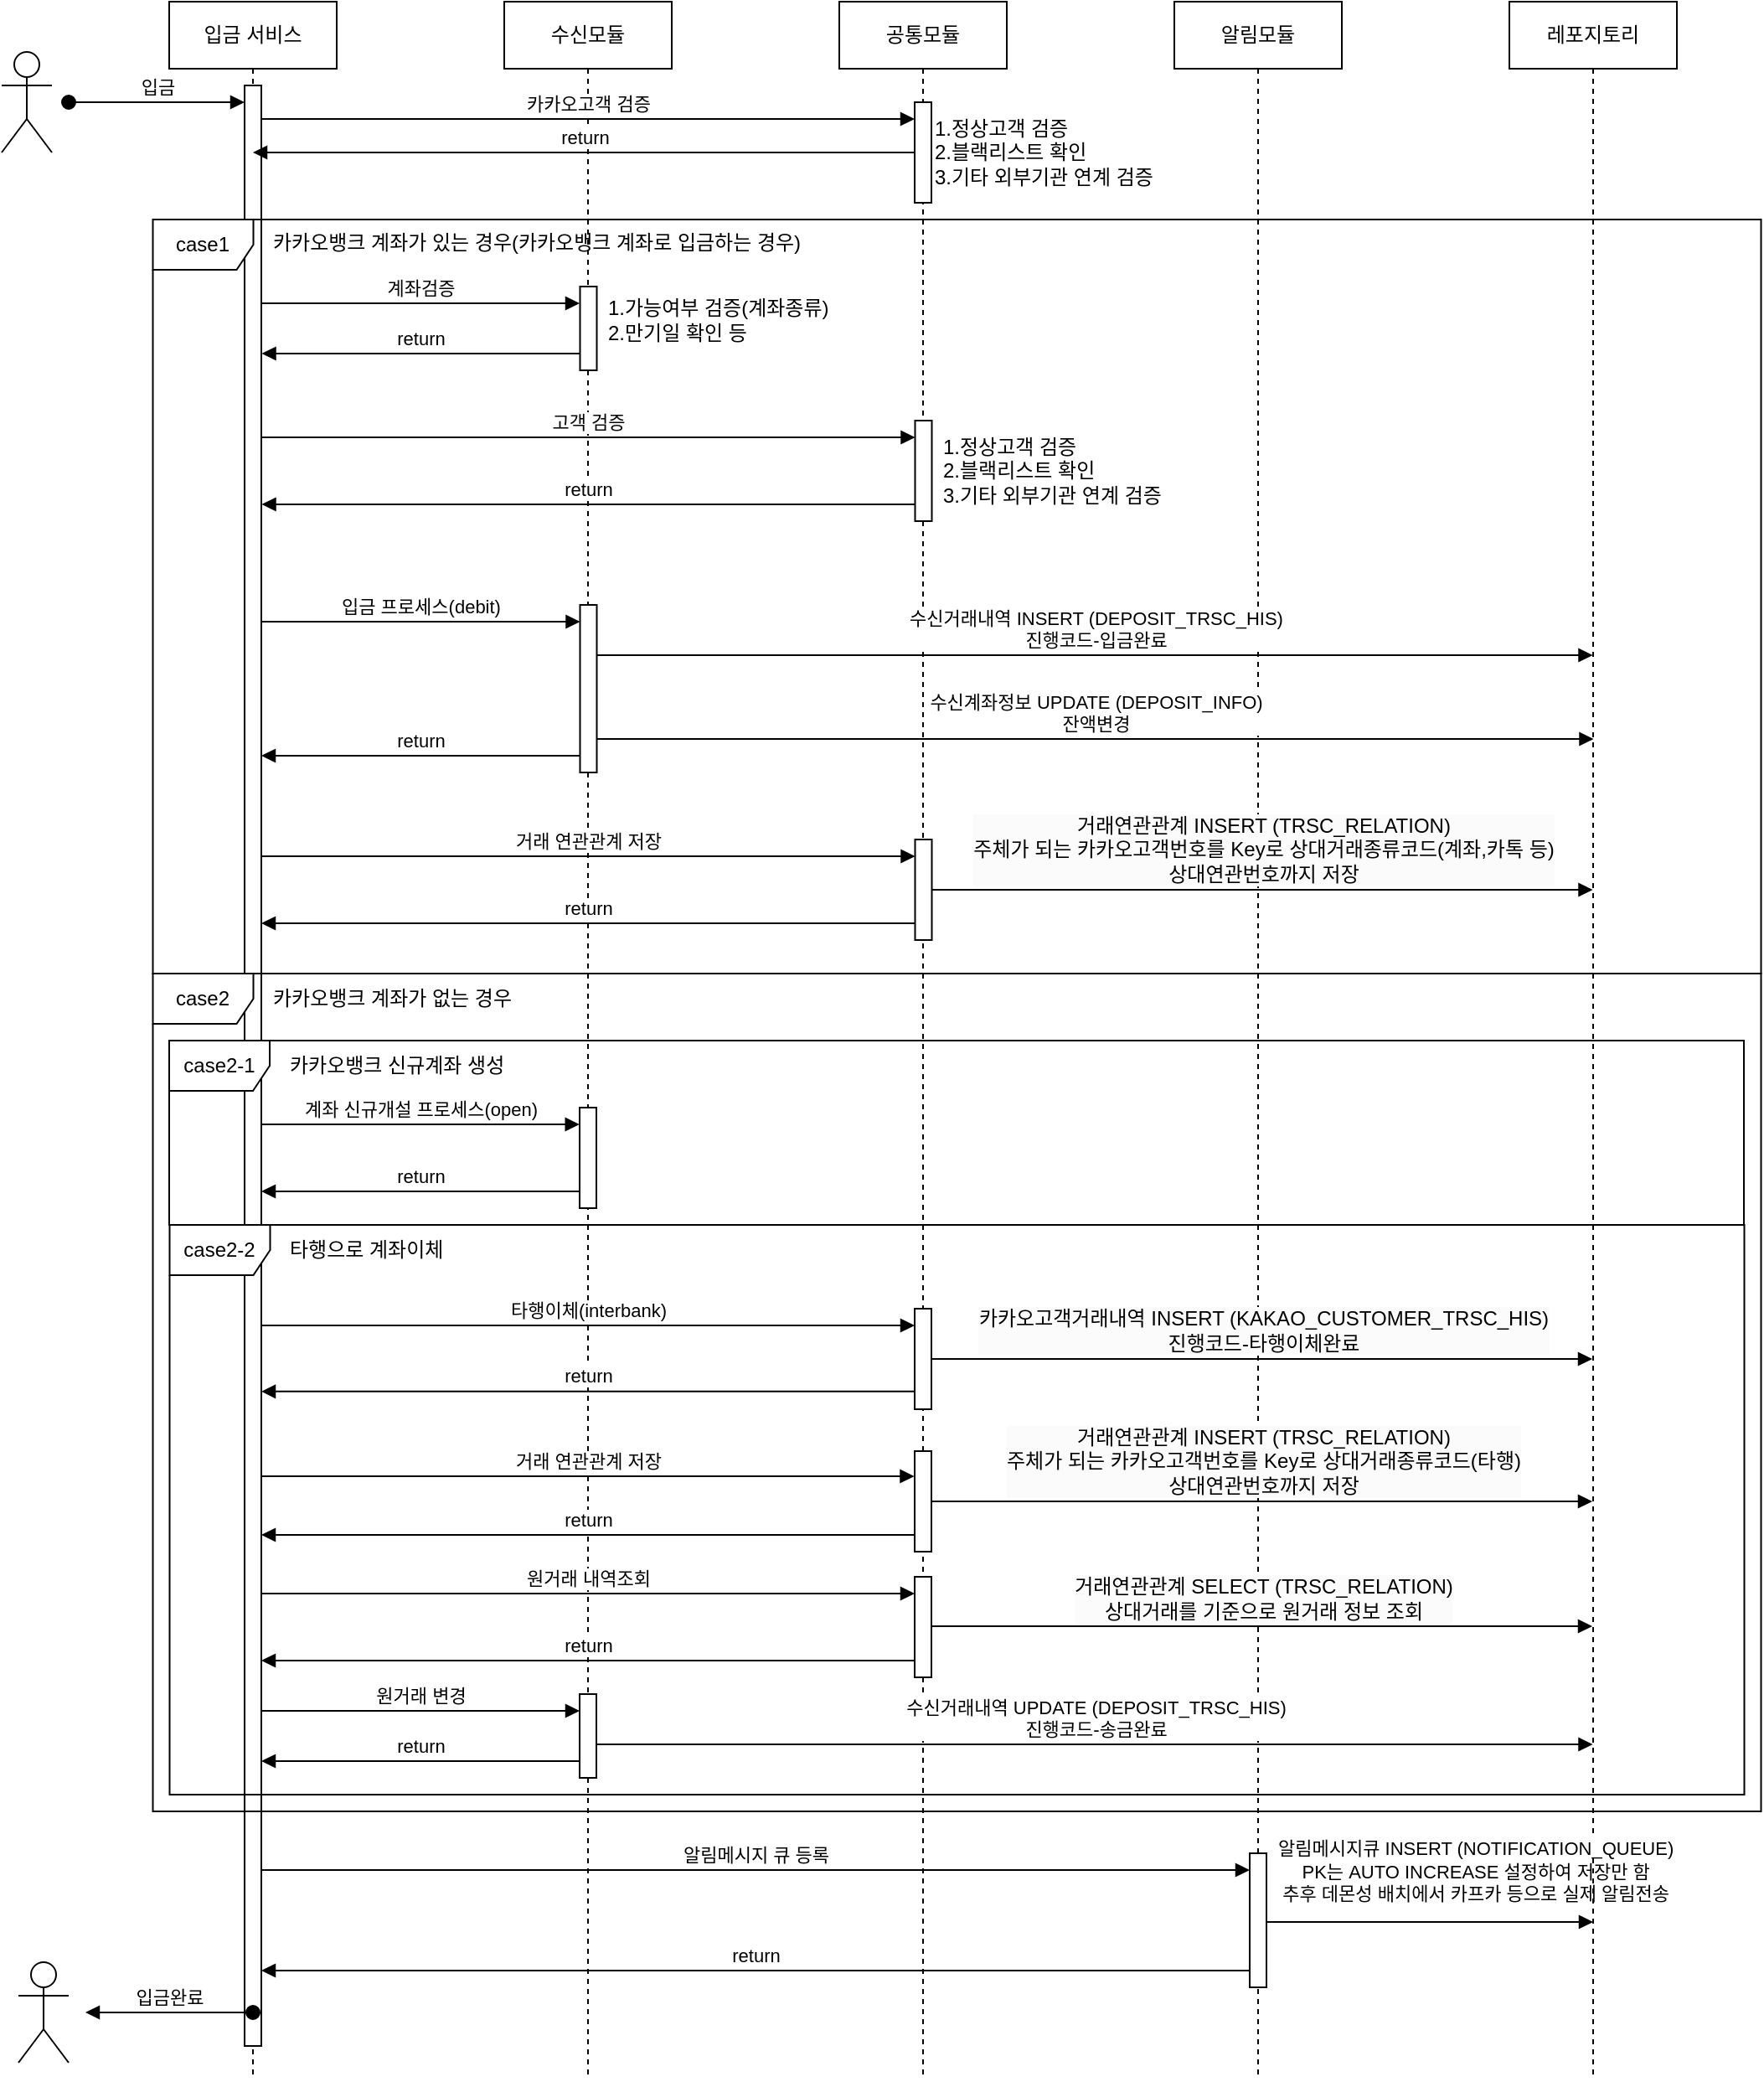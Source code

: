 <mxfile version="24.8.6">
  <diagram name="Page-1" id="2YBvvXClWsGukQMizWep">
    <mxGraphModel dx="1674" dy="746" grid="1" gridSize="10" guides="1" tooltips="1" connect="1" arrows="1" fold="1" page="1" pageScale="1" pageWidth="850" pageHeight="1100" background="#ffffff" math="0" shadow="0">
      <root>
        <mxCell id="0" />
        <mxCell id="1" parent="0" />
        <mxCell id="aM9ryv3xv72pqoxQDRHE-1" value="입금 서비스" style="shape=umlLifeline;perimeter=lifelinePerimeter;whiteSpace=wrap;html=1;container=0;dropTarget=0;collapsible=0;recursiveResize=0;outlineConnect=0;portConstraint=eastwest;newEdgeStyle={&quot;edgeStyle&quot;:&quot;elbowEdgeStyle&quot;,&quot;elbow&quot;:&quot;vertical&quot;,&quot;curved&quot;:0,&quot;rounded&quot;:0};" parent="1" vertex="1">
          <mxGeometry x="200" y="40" width="100" height="1240" as="geometry" />
        </mxCell>
        <mxCell id="aM9ryv3xv72pqoxQDRHE-2" value="" style="html=1;points=[];perimeter=orthogonalPerimeter;outlineConnect=0;targetShapes=umlLifeline;portConstraint=eastwest;newEdgeStyle={&quot;edgeStyle&quot;:&quot;elbowEdgeStyle&quot;,&quot;elbow&quot;:&quot;vertical&quot;,&quot;curved&quot;:0,&quot;rounded&quot;:0};" parent="aM9ryv3xv72pqoxQDRHE-1" vertex="1">
          <mxGeometry x="45" y="50" width="10" height="1170" as="geometry" />
        </mxCell>
        <mxCell id="aM9ryv3xv72pqoxQDRHE-5" value="수신모듈" style="shape=umlLifeline;perimeter=lifelinePerimeter;whiteSpace=wrap;html=1;container=0;dropTarget=0;collapsible=0;recursiveResize=0;outlineConnect=0;portConstraint=eastwest;newEdgeStyle={&quot;edgeStyle&quot;:&quot;elbowEdgeStyle&quot;,&quot;elbow&quot;:&quot;vertical&quot;,&quot;curved&quot;:0,&quot;rounded&quot;:0};" parent="1" vertex="1">
          <mxGeometry x="400" y="40" width="100" height="1240" as="geometry" />
        </mxCell>
        <mxCell id="aM9ryv3xv72pqoxQDRHE-6" value="" style="html=1;points=[];perimeter=orthogonalPerimeter;outlineConnect=0;targetShapes=umlLifeline;portConstraint=eastwest;newEdgeStyle={&quot;edgeStyle&quot;:&quot;elbowEdgeStyle&quot;,&quot;elbow&quot;:&quot;vertical&quot;,&quot;curved&quot;:0,&quot;rounded&quot;:0};" parent="aM9ryv3xv72pqoxQDRHE-5" vertex="1">
          <mxGeometry x="45.25" y="170" width="10" height="50" as="geometry" />
        </mxCell>
        <mxCell id="wWB3ccr9Y3mbF4L6saMw-12" value="" style="html=1;points=[];perimeter=orthogonalPerimeter;outlineConnect=0;targetShapes=umlLifeline;portConstraint=eastwest;newEdgeStyle={&quot;edgeStyle&quot;:&quot;elbowEdgeStyle&quot;,&quot;elbow&quot;:&quot;vertical&quot;,&quot;curved&quot;:0,&quot;rounded&quot;:0};" parent="aM9ryv3xv72pqoxQDRHE-5" vertex="1">
          <mxGeometry x="45.25" y="360" width="10" height="100" as="geometry" />
        </mxCell>
        <mxCell id="kIjc9tb8nOZSVFgZSKF5-17" value="" style="html=1;points=[];perimeter=orthogonalPerimeter;outlineConnect=0;targetShapes=umlLifeline;portConstraint=eastwest;newEdgeStyle={&quot;edgeStyle&quot;:&quot;elbowEdgeStyle&quot;,&quot;elbow&quot;:&quot;vertical&quot;,&quot;curved&quot;:0,&quot;rounded&quot;:0};" parent="aM9ryv3xv72pqoxQDRHE-5" vertex="1">
          <mxGeometry x="45" y="660" width="10" height="60" as="geometry" />
        </mxCell>
        <mxCell id="aM9ryv3xv72pqoxQDRHE-7" value="계좌검증" style="html=1;verticalAlign=bottom;endArrow=block;edgeStyle=elbowEdgeStyle;elbow=vertical;curved=0;rounded=0;" parent="1" edge="1">
          <mxGeometry relative="1" as="geometry">
            <mxPoint x="255" y="220" as="sourcePoint" />
            <Array as="points">
              <mxPoint x="380" y="220" />
            </Array>
            <mxPoint as="offset" />
            <mxPoint x="445" y="220" as="targetPoint" />
          </mxGeometry>
        </mxCell>
        <mxCell id="aM9ryv3xv72pqoxQDRHE-9" value="return" style="html=1;verticalAlign=bottom;endArrow=block;edgeStyle=elbowEdgeStyle;elbow=vertical;curved=0;rounded=0;" parent="1" source="aM9ryv3xv72pqoxQDRHE-6" edge="1">
          <mxGeometry relative="1" as="geometry">
            <mxPoint x="375.25" y="250" as="sourcePoint" />
            <Array as="points">
              <mxPoint x="390.25" y="250" />
            </Array>
            <mxPoint x="255.25" y="250" as="targetPoint" />
          </mxGeometry>
        </mxCell>
        <mxCell id="7ABqUD8M8o28JcpTFlhN-1" value="공통모듈" style="shape=umlLifeline;perimeter=lifelinePerimeter;whiteSpace=wrap;html=1;container=0;dropTarget=0;collapsible=0;recursiveResize=0;outlineConnect=0;portConstraint=eastwest;newEdgeStyle={&quot;edgeStyle&quot;:&quot;elbowEdgeStyle&quot;,&quot;elbow&quot;:&quot;vertical&quot;,&quot;curved&quot;:0,&quot;rounded&quot;:0};" parent="1" vertex="1">
          <mxGeometry x="600" y="40" width="100" height="1240" as="geometry" />
        </mxCell>
        <mxCell id="7ABqUD8M8o28JcpTFlhN-2" value="" style="html=1;points=[];perimeter=orthogonalPerimeter;outlineConnect=0;targetShapes=umlLifeline;portConstraint=eastwest;newEdgeStyle={&quot;edgeStyle&quot;:&quot;elbowEdgeStyle&quot;,&quot;elbow&quot;:&quot;vertical&quot;,&quot;curved&quot;:0,&quot;rounded&quot;:0};" parent="7ABqUD8M8o28JcpTFlhN-1" vertex="1">
          <mxGeometry x="45.25" y="250" width="10" height="60" as="geometry" />
        </mxCell>
        <mxCell id="wWB3ccr9Y3mbF4L6saMw-28" value="" style="html=1;points=[];perimeter=orthogonalPerimeter;outlineConnect=0;targetShapes=umlLifeline;portConstraint=eastwest;newEdgeStyle={&quot;edgeStyle&quot;:&quot;elbowEdgeStyle&quot;,&quot;elbow&quot;:&quot;vertical&quot;,&quot;curved&quot;:0,&quot;rounded&quot;:0};" parent="7ABqUD8M8o28JcpTFlhN-1" vertex="1">
          <mxGeometry x="45.25" y="500" width="10" height="60" as="geometry" />
        </mxCell>
        <mxCell id="kIjc9tb8nOZSVFgZSKF5-21" value="" style="html=1;points=[];perimeter=orthogonalPerimeter;outlineConnect=0;targetShapes=umlLifeline;portConstraint=eastwest;newEdgeStyle={&quot;edgeStyle&quot;:&quot;elbowEdgeStyle&quot;,&quot;elbow&quot;:&quot;vertical&quot;,&quot;curved&quot;:0,&quot;rounded&quot;:0};" parent="7ABqUD8M8o28JcpTFlhN-1" vertex="1">
          <mxGeometry x="45" y="780" width="10" height="60" as="geometry" />
        </mxCell>
        <mxCell id="kIjc9tb8nOZSVFgZSKF5-6" value="" style="html=1;points=[];perimeter=orthogonalPerimeter;outlineConnect=0;targetShapes=umlLifeline;portConstraint=eastwest;newEdgeStyle={&quot;edgeStyle&quot;:&quot;elbowEdgeStyle&quot;,&quot;elbow&quot;:&quot;vertical&quot;,&quot;curved&quot;:0,&quot;rounded&quot;:0};" parent="7ABqUD8M8o28JcpTFlhN-1" vertex="1">
          <mxGeometry x="45" y="60" width="10" height="60" as="geometry" />
        </mxCell>
        <mxCell id="7ABqUD8M8o28JcpTFlhN-3" value="알림모듈" style="shape=umlLifeline;perimeter=lifelinePerimeter;whiteSpace=wrap;html=1;container=0;dropTarget=0;collapsible=0;recursiveResize=0;outlineConnect=0;portConstraint=eastwest;newEdgeStyle={&quot;edgeStyle&quot;:&quot;elbowEdgeStyle&quot;,&quot;elbow&quot;:&quot;vertical&quot;,&quot;curved&quot;:0,&quot;rounded&quot;:0};" parent="1" vertex="1">
          <mxGeometry x="800" y="40" width="100" height="1240" as="geometry" />
        </mxCell>
        <mxCell id="wWB3ccr9Y3mbF4L6saMw-31" value="" style="html=1;points=[];perimeter=orthogonalPerimeter;outlineConnect=0;targetShapes=umlLifeline;portConstraint=eastwest;newEdgeStyle={&quot;edgeStyle&quot;:&quot;elbowEdgeStyle&quot;,&quot;elbow&quot;:&quot;vertical&quot;,&quot;curved&quot;:0,&quot;rounded&quot;:0};" parent="7ABqUD8M8o28JcpTFlhN-3" vertex="1">
          <mxGeometry x="45" y="1105" width="10" height="80" as="geometry" />
        </mxCell>
        <mxCell id="7ABqUD8M8o28JcpTFlhN-5" value="레포지토리" style="shape=umlLifeline;perimeter=lifelinePerimeter;whiteSpace=wrap;html=1;container=0;dropTarget=0;collapsible=0;recursiveResize=0;outlineConnect=0;portConstraint=eastwest;newEdgeStyle={&quot;edgeStyle&quot;:&quot;elbowEdgeStyle&quot;,&quot;elbow&quot;:&quot;vertical&quot;,&quot;curved&quot;:0,&quot;rounded&quot;:0};" parent="1" vertex="1">
          <mxGeometry x="1000" y="40" width="100" height="1240" as="geometry" />
        </mxCell>
        <mxCell id="wWB3ccr9Y3mbF4L6saMw-11" value="" style="shape=umlActor;verticalLabelPosition=bottom;verticalAlign=top;html=1;outlineConnect=0;" parent="1" vertex="1">
          <mxGeometry x="100" y="70" width="30" height="60" as="geometry" />
        </mxCell>
        <mxCell id="wWB3ccr9Y3mbF4L6saMw-14" value="&lt;div style=&quot;&quot;&gt;&lt;span style=&quot;background-color: initial;&quot;&gt;1.가능여부 검증(계좌종류)&lt;/span&gt;&lt;/div&gt;&lt;div style=&quot;&quot;&gt;&lt;span style=&quot;background-color: initial;&quot;&gt;2.만기일 확인 등&lt;/span&gt;&lt;/div&gt;" style="text;html=1;align=left;verticalAlign=middle;resizable=0;points=[];autosize=1;strokeColor=none;fillColor=none;" parent="1" vertex="1">
          <mxGeometry x="460.25" y="210" width="160" height="40" as="geometry" />
        </mxCell>
        <mxCell id="wWB3ccr9Y3mbF4L6saMw-16" value="고객 검증" style="html=1;verticalAlign=bottom;endArrow=block;edgeStyle=elbowEdgeStyle;elbow=vertical;curved=0;rounded=0;" parent="1" edge="1" target="7ABqUD8M8o28JcpTFlhN-2" source="aM9ryv3xv72pqoxQDRHE-2">
          <mxGeometry relative="1" as="geometry">
            <mxPoint x="260.25" y="300" as="sourcePoint" />
            <Array as="points">
              <mxPoint x="385.25" y="300" />
            </Array>
            <mxPoint x="580" y="300" as="targetPoint" />
            <mxPoint as="offset" />
          </mxGeometry>
        </mxCell>
        <mxCell id="wWB3ccr9Y3mbF4L6saMw-17" value="return" style="html=1;verticalAlign=bottom;endArrow=block;edgeStyle=elbowEdgeStyle;elbow=vertical;curved=0;rounded=0;" parent="1" edge="1">
          <mxGeometry relative="1" as="geometry">
            <mxPoint x="645.25" y="340" as="sourcePoint" />
            <Array as="points">
              <mxPoint x="590.25" y="340" />
            </Array>
            <mxPoint x="255.25" y="340" as="targetPoint" />
          </mxGeometry>
        </mxCell>
        <mxCell id="wWB3ccr9Y3mbF4L6saMw-18" value="&lt;div style=&quot;&quot;&gt;&lt;span style=&quot;background-color: initial;&quot;&gt;1.정상고객 검증&lt;/span&gt;&lt;/div&gt;&lt;div style=&quot;&quot;&gt;&lt;span style=&quot;background-color: initial;&quot;&gt;2.블랙리스트 확인&lt;/span&gt;&lt;/div&gt;&lt;div style=&quot;&quot;&gt;&lt;span style=&quot;background-color: initial;&quot;&gt;3.기타 외부기관 연계 검증&lt;/span&gt;&lt;/div&gt;" style="text;html=1;align=left;verticalAlign=middle;resizable=0;points=[];autosize=1;strokeColor=none;fillColor=none;" parent="1" vertex="1">
          <mxGeometry x="660.25" y="290" width="160" height="60" as="geometry" />
        </mxCell>
        <mxCell id="wWB3ccr9Y3mbF4L6saMw-19" value="입금 프로세스(debit)" style="html=1;verticalAlign=bottom;endArrow=block;edgeStyle=elbowEdgeStyle;elbow=vertical;curved=0;rounded=0;" parent="1" target="wWB3ccr9Y3mbF4L6saMw-12" edge="1">
          <mxGeometry relative="1" as="geometry">
            <mxPoint x="255.25" y="410" as="sourcePoint" />
            <Array as="points">
              <mxPoint x="385.25" y="410" />
            </Array>
            <mxPoint x="430.25" y="410" as="targetPoint" />
            <mxPoint as="offset" />
          </mxGeometry>
        </mxCell>
        <mxCell id="wWB3ccr9Y3mbF4L6saMw-21" value="return" style="html=1;verticalAlign=bottom;endArrow=block;edgeStyle=elbowEdgeStyle;elbow=vertical;curved=0;rounded=0;" parent="1" edge="1" target="aM9ryv3xv72pqoxQDRHE-2" source="wWB3ccr9Y3mbF4L6saMw-12">
          <mxGeometry relative="1" as="geometry">
            <mxPoint x="400" y="490" as="sourcePoint" />
            <Array as="points">
              <mxPoint x="385.25" y="490" />
            </Array>
            <mxPoint x="340" y="490" as="targetPoint" />
          </mxGeometry>
        </mxCell>
        <mxCell id="wWB3ccr9Y3mbF4L6saMw-23" value="수신거래내역 INSERT (DEPOSIT_TRSC_HIS)&lt;div&gt;진행코드-입금완료&lt;/div&gt;" style="html=1;verticalAlign=bottom;endArrow=block;edgeStyle=elbowEdgeStyle;elbow=vertical;curved=0;rounded=0;" parent="1" source="wWB3ccr9Y3mbF4L6saMw-12" edge="1">
          <mxGeometry relative="1" as="geometry">
            <mxPoint x="460.25" y="430" as="sourcePoint" />
            <Array as="points">
              <mxPoint x="590.25" y="430" />
            </Array>
            <mxPoint x="1049.75" y="430" as="targetPoint" />
            <mxPoint as="offset" />
          </mxGeometry>
        </mxCell>
        <mxCell id="wWB3ccr9Y3mbF4L6saMw-24" value="수신계좌정보 UPDATE (DEPOSIT_INFO)&lt;div&gt;잔액변경&lt;/div&gt;" style="html=1;verticalAlign=bottom;endArrow=block;edgeStyle=elbowEdgeStyle;elbow=vertical;curved=0;rounded=0;" parent="1" source="wWB3ccr9Y3mbF4L6saMw-12" edge="1">
          <mxGeometry relative="1" as="geometry">
            <mxPoint x="490.25" y="480" as="sourcePoint" />
            <Array as="points">
              <mxPoint x="590.25" y="480" />
            </Array>
            <mxPoint x="1050.25" y="480" as="targetPoint" />
            <mxPoint as="offset" />
          </mxGeometry>
        </mxCell>
        <mxCell id="wWB3ccr9Y3mbF4L6saMw-25" value="거래 연관관계 저장" style="html=1;verticalAlign=bottom;endArrow=block;edgeStyle=elbowEdgeStyle;elbow=vertical;curved=0;rounded=0;" parent="1" edge="1" target="wWB3ccr9Y3mbF4L6saMw-28" source="aM9ryv3xv72pqoxQDRHE-2">
          <mxGeometry relative="1" as="geometry">
            <mxPoint x="270" y="550" as="sourcePoint" />
            <Array as="points">
              <mxPoint x="400" y="550" />
            </Array>
            <mxPoint x="600" y="550" as="targetPoint" />
            <mxPoint as="offset" />
          </mxGeometry>
        </mxCell>
        <mxCell id="wWB3ccr9Y3mbF4L6saMw-29" value="&lt;div style=&quot;&quot;&gt;&lt;br&gt;&lt;/div&gt;" style="text;html=1;align=left;verticalAlign=middle;resizable=0;points=[];autosize=1;strokeColor=none;fillColor=none;" parent="1" vertex="1">
          <mxGeometry x="660.25" y="555" width="20" height="30" as="geometry" />
        </mxCell>
        <mxCell id="wWB3ccr9Y3mbF4L6saMw-30" value="return" style="html=1;verticalAlign=bottom;endArrow=block;edgeStyle=elbowEdgeStyle;elbow=vertical;curved=0;rounded=0;" parent="1" edge="1" target="aM9ryv3xv72pqoxQDRHE-2" source="wWB3ccr9Y3mbF4L6saMw-28">
          <mxGeometry relative="1" as="geometry">
            <mxPoint x="700" y="590" as="sourcePoint" />
            <Array as="points">
              <mxPoint x="645" y="590" />
            </Array>
            <mxPoint x="310" y="590" as="targetPoint" />
          </mxGeometry>
        </mxCell>
        <mxCell id="wWB3ccr9Y3mbF4L6saMw-32" value="알림메시지 큐 등록" style="html=1;verticalAlign=bottom;endArrow=block;edgeStyle=elbowEdgeStyle;elbow=vertical;curved=0;rounded=0;" parent="1" edge="1" target="wWB3ccr9Y3mbF4L6saMw-31">
          <mxGeometry relative="1" as="geometry">
            <mxPoint x="255" y="1155" as="sourcePoint" />
            <Array as="points">
              <mxPoint x="385" y="1155" />
            </Array>
            <mxPoint x="780" y="1155" as="targetPoint" />
            <mxPoint as="offset" />
          </mxGeometry>
        </mxCell>
        <mxCell id="wWB3ccr9Y3mbF4L6saMw-33" value="return" style="html=1;verticalAlign=bottom;endArrow=block;edgeStyle=elbowEdgeStyle;elbow=vertical;curved=0;rounded=0;" parent="1" edge="1" target="aM9ryv3xv72pqoxQDRHE-2" source="wWB3ccr9Y3mbF4L6saMw-31">
          <mxGeometry relative="1" as="geometry">
            <mxPoint x="790" y="1215" as="sourcePoint" />
            <Array as="points">
              <mxPoint x="385.5" y="1215" />
            </Array>
            <mxPoint x="330" y="1215" as="targetPoint" />
          </mxGeometry>
        </mxCell>
        <mxCell id="wWB3ccr9Y3mbF4L6saMw-34" value="&lt;div style=&quot;font-size: 12px; background-color: rgb(251, 251, 251);&quot;&gt;거래연관관계 INSERT (TRSC_RELATION)&lt;/div&gt;&lt;div style=&quot;font-size: 12px; background-color: rgb(251, 251, 251);&quot;&gt;&lt;span style=&quot;background-color: initial;&quot;&gt;주체가 되는 카카오고객번호를 Key로&amp;nbsp;&lt;/span&gt;&lt;span style=&quot;background-color: initial;&quot;&gt;상대거래종류코드(계좌,카톡 등)&lt;/span&gt;&lt;/div&gt;&lt;div style=&quot;font-size: 12px; background-color: rgb(251, 251, 251);&quot;&gt;&lt;span style=&quot;background-color: initial;&quot;&gt;상대연관번호까지 저장&lt;/span&gt;&lt;/div&gt;" style="html=1;verticalAlign=bottom;endArrow=block;edgeStyle=elbowEdgeStyle;elbow=vertical;curved=0;rounded=0;align=center;" parent="1" edge="1" source="wWB3ccr9Y3mbF4L6saMw-28">
          <mxGeometry relative="1" as="geometry">
            <mxPoint x="710" y="570" as="sourcePoint" />
            <Array as="points">
              <mxPoint x="700" y="570" />
            </Array>
            <mxPoint x="1049.75" y="569.5" as="targetPoint" />
            <mxPoint as="offset" />
          </mxGeometry>
        </mxCell>
        <mxCell id="wWB3ccr9Y3mbF4L6saMw-35" value="" style="html=1;verticalAlign=bottom;endArrow=block;edgeStyle=elbowEdgeStyle;elbow=vertical;curved=0;rounded=0;align=center;" parent="1" edge="1" source="wWB3ccr9Y3mbF4L6saMw-31">
          <mxGeometry relative="1" as="geometry">
            <mxPoint x="980" y="1200" as="sourcePoint" />
            <Array as="points" />
            <mxPoint x="1050" y="1186" as="targetPoint" />
            <mxPoint as="offset" />
          </mxGeometry>
        </mxCell>
        <mxCell id="wWB3ccr9Y3mbF4L6saMw-36" value="&lt;div style=&quot;&quot;&gt;&lt;span style=&quot;font-size: 11px; text-align: center; background-color: rgb(255, 255, 255);&quot;&gt;알림메시지큐 INSERT (NOTIFICATION_QUEUE)&lt;/span&gt;&lt;div style=&quot;font-size: 11px; text-align: center;&quot;&gt;PK는 AUTO INCREASE 설정하여 저장만 함&lt;/div&gt;&lt;div style=&quot;font-size: 11px; text-align: center;&quot;&gt;추후 데몬성 배치에서 카프카 등으로 실제 알림전송&lt;/div&gt;&lt;/div&gt;" style="text;html=1;align=left;verticalAlign=middle;resizable=0;points=[];autosize=1;strokeColor=none;fillColor=none;" parent="1" vertex="1">
          <mxGeometry x="860" y="1130" width="270" height="50" as="geometry" />
        </mxCell>
        <mxCell id="aM9ryv3xv72pqoxQDRHE-3" value="입금" style="html=1;verticalAlign=bottom;startArrow=oval;endArrow=block;startSize=8;edgeStyle=elbowEdgeStyle;elbow=vertical;curved=0;rounded=0;" parent="1" edge="1">
          <mxGeometry x="0.012" relative="1" as="geometry">
            <mxPoint x="140" y="100" as="sourcePoint" />
            <mxPoint x="245" y="100" as="targetPoint" />
            <mxPoint as="offset" />
          </mxGeometry>
        </mxCell>
        <mxCell id="kIjc9tb8nOZSVFgZSKF5-5" value="case1" style="shape=umlFrame;whiteSpace=wrap;html=1;pointerEvents=0;" parent="1" vertex="1">
          <mxGeometry x="190.25" y="170" width="960" height="450" as="geometry" />
        </mxCell>
        <mxCell id="kIjc9tb8nOZSVFgZSKF5-7" value="카카오고객 검증" style="html=1;verticalAlign=bottom;endArrow=block;edgeStyle=elbowEdgeStyle;elbow=vertical;curved=0;rounded=0;" parent="1" edge="1" target="kIjc9tb8nOZSVFgZSKF5-6">
          <mxGeometry relative="1" as="geometry">
            <mxPoint x="255" y="110" as="sourcePoint" />
            <Array as="points">
              <mxPoint x="380" y="110" />
            </Array>
            <mxPoint x="580" y="110" as="targetPoint" />
            <mxPoint as="offset" />
          </mxGeometry>
        </mxCell>
        <mxCell id="kIjc9tb8nOZSVFgZSKF5-8" value="return" style="html=1;verticalAlign=bottom;endArrow=block;edgeStyle=elbowEdgeStyle;elbow=vertical;curved=0;rounded=0;" parent="1" edge="1" target="aM9ryv3xv72pqoxQDRHE-1" source="kIjc9tb8nOZSVFgZSKF5-6">
          <mxGeometry relative="1" as="geometry">
            <mxPoint x="580" y="150" as="sourcePoint" />
            <Array as="points" />
            <mxPoint x="310" y="150" as="targetPoint" />
          </mxGeometry>
        </mxCell>
        <mxCell id="kIjc9tb8nOZSVFgZSKF5-9" value="&lt;div style=&quot;&quot;&gt;&lt;span style=&quot;background-color: initial;&quot;&gt;1.정상고객 검증&lt;/span&gt;&lt;/div&gt;&lt;div style=&quot;&quot;&gt;&lt;span style=&quot;background-color: initial;&quot;&gt;2.블랙리스트 확인&lt;/span&gt;&lt;/div&gt;&lt;div style=&quot;&quot;&gt;&lt;span style=&quot;background-color: initial;&quot;&gt;3.기타 외부기관 연계 검증&lt;/span&gt;&lt;/div&gt;" style="text;html=1;align=left;verticalAlign=middle;resizable=0;points=[];autosize=1;strokeColor=none;fillColor=none;" parent="1" vertex="1">
          <mxGeometry x="655" y="100" width="160" height="60" as="geometry" />
        </mxCell>
        <mxCell id="kIjc9tb8nOZSVFgZSKF5-10" value="&lt;div style=&quot;&quot;&gt;카카오뱅크 계좌가 있는 경우(카카오뱅크 계좌로 입금하는 경우)&lt;/div&gt;" style="text;html=1;align=left;verticalAlign=middle;resizable=0;points=[];autosize=1;strokeColor=none;fillColor=none;" parent="1" vertex="1">
          <mxGeometry x="260" y="169" width="360" height="30" as="geometry" />
        </mxCell>
        <mxCell id="kIjc9tb8nOZSVFgZSKF5-11" value="case2" style="shape=umlFrame;whiteSpace=wrap;html=1;pointerEvents=0;" parent="1" vertex="1">
          <mxGeometry x="190.25" y="620" width="960" height="500" as="geometry" />
        </mxCell>
        <mxCell id="kIjc9tb8nOZSVFgZSKF5-12" value="&lt;div style=&quot;&quot;&gt;카카오뱅크 계좌가 없는 경우&lt;/div&gt;" style="text;html=1;align=left;verticalAlign=middle;resizable=0;points=[];autosize=1;strokeColor=none;fillColor=none;" parent="1" vertex="1">
          <mxGeometry x="260" y="620" width="180" height="30" as="geometry" />
        </mxCell>
        <mxCell id="kIjc9tb8nOZSVFgZSKF5-13" value="case2-1" style="shape=umlFrame;whiteSpace=wrap;html=1;pointerEvents=0;" parent="1" vertex="1">
          <mxGeometry x="200" y="660" width="940" height="110" as="geometry" />
        </mxCell>
        <mxCell id="kIjc9tb8nOZSVFgZSKF5-14" value="카카오뱅크 신규계좌 생성" style="text;html=1;align=left;verticalAlign=middle;resizable=0;points=[];autosize=1;strokeColor=none;fillColor=none;" parent="1" vertex="1">
          <mxGeometry x="270" y="660" width="160" height="30" as="geometry" />
        </mxCell>
        <mxCell id="kIjc9tb8nOZSVFgZSKF5-15" value="case2-2" style="shape=umlFrame;whiteSpace=wrap;html=1;pointerEvents=0;" parent="1" vertex="1">
          <mxGeometry x="200.25" y="770" width="940" height="340" as="geometry" />
        </mxCell>
        <mxCell id="kIjc9tb8nOZSVFgZSKF5-16" value="타행으로 계좌이체" style="text;html=1;align=left;verticalAlign=middle;resizable=0;points=[];autosize=1;strokeColor=none;fillColor=none;" parent="1" vertex="1">
          <mxGeometry x="270" y="770" width="120" height="30" as="geometry" />
        </mxCell>
        <mxCell id="kIjc9tb8nOZSVFgZSKF5-18" value="계좌 신규개설 프로세스(open)" style="html=1;verticalAlign=bottom;endArrow=block;edgeStyle=elbowEdgeStyle;elbow=horizontal;curved=0;rounded=0;" parent="1" edge="1">
          <mxGeometry relative="1" as="geometry">
            <mxPoint x="255.12" y="710" as="sourcePoint" />
            <Array as="points">
              <mxPoint x="385.12" y="710" />
            </Array>
            <mxPoint x="444.87" y="710" as="targetPoint" />
            <mxPoint as="offset" />
          </mxGeometry>
        </mxCell>
        <mxCell id="kIjc9tb8nOZSVFgZSKF5-19" value="return" style="html=1;verticalAlign=bottom;endArrow=block;edgeStyle=elbowEdgeStyle;elbow=vertical;curved=0;rounded=0;" parent="1" edge="1" target="aM9ryv3xv72pqoxQDRHE-2" source="kIjc9tb8nOZSVFgZSKF5-17">
          <mxGeometry relative="1" as="geometry">
            <mxPoint x="420" y="750" as="sourcePoint" />
            <Array as="points">
              <mxPoint x="385.25" y="750" />
            </Array>
            <mxPoint x="310" y="750" as="targetPoint" />
          </mxGeometry>
        </mxCell>
        <mxCell id="kIjc9tb8nOZSVFgZSKF5-20" value="타행이체(interbank)" style="html=1;verticalAlign=bottom;endArrow=block;edgeStyle=elbowEdgeStyle;elbow=vertical;curved=0;rounded=0;" parent="1" target="kIjc9tb8nOZSVFgZSKF5-21" edge="1">
          <mxGeometry relative="1" as="geometry">
            <mxPoint x="255.12" y="830" as="sourcePoint" />
            <Array as="points">
              <mxPoint x="385.12" y="830" />
            </Array>
            <mxPoint x="444.87" y="830" as="targetPoint" />
            <mxPoint as="offset" />
          </mxGeometry>
        </mxCell>
        <mxCell id="kIjc9tb8nOZSVFgZSKF5-26" value="" style="html=1;points=[];perimeter=orthogonalPerimeter;outlineConnect=0;targetShapes=umlLifeline;portConstraint=eastwest;newEdgeStyle={&quot;edgeStyle&quot;:&quot;elbowEdgeStyle&quot;,&quot;elbow&quot;:&quot;vertical&quot;,&quot;curved&quot;:0,&quot;rounded&quot;:0};" parent="1" vertex="1">
          <mxGeometry x="645" y="905" width="10" height="60" as="geometry" />
        </mxCell>
        <mxCell id="kIjc9tb8nOZSVFgZSKF5-27" value="거래 연관관계 저장" style="html=1;verticalAlign=bottom;endArrow=block;edgeStyle=elbowEdgeStyle;elbow=vertical;curved=0;rounded=0;" parent="1" edge="1">
          <mxGeometry relative="1" as="geometry">
            <mxPoint x="255.25" y="920" as="sourcePoint" />
            <Array as="points">
              <mxPoint x="385.25" y="920" />
            </Array>
            <mxPoint x="644.75" y="920" as="targetPoint" />
            <mxPoint as="offset" />
          </mxGeometry>
        </mxCell>
        <mxCell id="kIjc9tb8nOZSVFgZSKF5-28" value="return" style="html=1;verticalAlign=bottom;endArrow=block;edgeStyle=elbowEdgeStyle;elbow=vertical;curved=0;rounded=0;" parent="1" edge="1">
          <mxGeometry relative="1" as="geometry">
            <mxPoint x="645" y="955" as="sourcePoint" />
            <Array as="points">
              <mxPoint x="590" y="955" />
            </Array>
            <mxPoint x="255" y="955" as="targetPoint" />
          </mxGeometry>
        </mxCell>
        <mxCell id="kIjc9tb8nOZSVFgZSKF5-29" value="&lt;div style=&quot;font-size: 12px; background-color: rgb(251, 251, 251);&quot;&gt;거래연관관계 INSERT (TRSC_RELATION)&lt;/div&gt;&lt;div style=&quot;font-size: 12px; background-color: rgb(251, 251, 251);&quot;&gt;&lt;span style=&quot;background-color: initial;&quot;&gt;주체가 되는 카카오고객번호를 Key로&amp;nbsp;&lt;/span&gt;&lt;span style=&quot;background-color: initial;&quot;&gt;상대거래종류코드(타행)&lt;/span&gt;&lt;/div&gt;&lt;div style=&quot;font-size: 12px; background-color: rgb(251, 251, 251);&quot;&gt;&lt;span style=&quot;background-color: initial;&quot;&gt;상대연관번호까지 저장&lt;/span&gt;&lt;/div&gt;" style="html=1;verticalAlign=bottom;endArrow=block;edgeStyle=elbowEdgeStyle;elbow=vertical;curved=0;rounded=0;align=center;" parent="1" edge="1" source="kIjc9tb8nOZSVFgZSKF5-26">
          <mxGeometry relative="1" as="geometry">
            <mxPoint x="680" y="935" as="sourcePoint" />
            <Array as="points">
              <mxPoint x="660" y="935" />
            </Array>
            <mxPoint x="1049.5" y="934.5" as="targetPoint" />
            <mxPoint as="offset" />
          </mxGeometry>
        </mxCell>
        <mxCell id="kIjc9tb8nOZSVFgZSKF5-30" value="return" style="html=1;verticalAlign=bottom;endArrow=block;edgeStyle=elbowEdgeStyle;elbow=vertical;curved=0;rounded=0;" parent="1" edge="1">
          <mxGeometry relative="1" as="geometry">
            <mxPoint x="645" y="869.41" as="sourcePoint" />
            <Array as="points">
              <mxPoint x="590" y="869.41" />
            </Array>
            <mxPoint x="255" y="869.41" as="targetPoint" />
          </mxGeometry>
        </mxCell>
        <mxCell id="kIjc9tb8nOZSVFgZSKF5-32" value="&lt;div style=&quot;font-size: 12px; background-color: rgb(251, 251, 251);&quot;&gt;카카오고객거래내역 INSERT (KAKAO_CUSTOMER_TRSC_HIS)&lt;/div&gt;&lt;div style=&quot;font-size: 12px; background-color: rgb(251, 251, 251);&quot;&gt;진행코드-타행이체완료&lt;/div&gt;" style="html=1;verticalAlign=bottom;endArrow=block;edgeStyle=elbowEdgeStyle;elbow=vertical;curved=0;rounded=0;align=center;" parent="1" edge="1" target="7ABqUD8M8o28JcpTFlhN-5">
          <mxGeometry relative="1" as="geometry">
            <mxPoint x="655" y="850" as="sourcePoint" />
            <Array as="points">
              <mxPoint x="790" y="850" />
            </Array>
            <mxPoint x="1030" y="850" as="targetPoint" />
            <mxPoint as="offset" />
          </mxGeometry>
        </mxCell>
        <mxCell id="kIjc9tb8nOZSVFgZSKF5-33" value="" style="html=1;points=[];perimeter=orthogonalPerimeter;outlineConnect=0;targetShapes=umlLifeline;portConstraint=eastwest;newEdgeStyle={&quot;edgeStyle&quot;:&quot;elbowEdgeStyle&quot;,&quot;elbow&quot;:&quot;vertical&quot;,&quot;curved&quot;:0,&quot;rounded&quot;:0};" parent="1" vertex="1">
          <mxGeometry x="645" y="980" width="10" height="60" as="geometry" />
        </mxCell>
        <mxCell id="kIjc9tb8nOZSVFgZSKF5-34" value="원거래 내역조회" style="html=1;verticalAlign=bottom;endArrow=block;edgeStyle=elbowEdgeStyle;elbow=vertical;curved=0;rounded=0;" parent="1" edge="1">
          <mxGeometry relative="1" as="geometry">
            <mxPoint x="255" y="990" as="sourcePoint" />
            <Array as="points">
              <mxPoint x="380" y="990" />
            </Array>
            <mxPoint x="645" y="990" as="targetPoint" />
            <mxPoint as="offset" />
          </mxGeometry>
        </mxCell>
        <mxCell id="kIjc9tb8nOZSVFgZSKF5-35" value="return" style="html=1;verticalAlign=bottom;endArrow=block;edgeStyle=elbowEdgeStyle;elbow=vertical;curved=0;rounded=0;" parent="1" edge="1" target="aM9ryv3xv72pqoxQDRHE-2" source="kIjc9tb8nOZSVFgZSKF5-33">
          <mxGeometry relative="1" as="geometry">
            <mxPoint x="595" y="1030" as="sourcePoint" />
            <Array as="points">
              <mxPoint x="360" y="1030" />
            </Array>
            <mxPoint x="320" y="1030" as="targetPoint" />
          </mxGeometry>
        </mxCell>
        <mxCell id="kIjc9tb8nOZSVFgZSKF5-36" value="&lt;div style=&quot;font-size: 12px; background-color: rgb(251, 251, 251);&quot;&gt;거래연관관계 SELECT (TRSC_RELATION)&lt;/div&gt;&lt;div style=&quot;font-size: 12px; background-color: rgb(251, 251, 251);&quot;&gt;상대거래를 기준으로 원거래 정보 조회&lt;/div&gt;" style="html=1;verticalAlign=bottom;endArrow=block;edgeStyle=elbowEdgeStyle;elbow=vertical;curved=0;rounded=0;align=center;" parent="1" edge="1" source="kIjc9tb8nOZSVFgZSKF5-33">
          <mxGeometry x="0.001" relative="1" as="geometry">
            <mxPoint x="680" y="1010" as="sourcePoint" />
            <Array as="points" />
            <mxPoint x="1049.5" y="1009.5" as="targetPoint" />
            <mxPoint as="offset" />
          </mxGeometry>
        </mxCell>
        <mxCell id="kIjc9tb8nOZSVFgZSKF5-37" value="" style="html=1;points=[];perimeter=orthogonalPerimeter;outlineConnect=0;targetShapes=umlLifeline;portConstraint=eastwest;newEdgeStyle={&quot;edgeStyle&quot;:&quot;elbowEdgeStyle&quot;,&quot;elbow&quot;:&quot;vertical&quot;,&quot;curved&quot;:0,&quot;rounded&quot;:0};" parent="1" vertex="1">
          <mxGeometry x="445" y="1050" width="10" height="50" as="geometry" />
        </mxCell>
        <mxCell id="kIjc9tb8nOZSVFgZSKF5-38" value="원거래 변경" style="html=1;verticalAlign=bottom;endArrow=block;edgeStyle=elbowEdgeStyle;elbow=vertical;curved=0;rounded=0;" parent="1" edge="1">
          <mxGeometry relative="1" as="geometry">
            <mxPoint x="255" y="1060" as="sourcePoint" />
            <Array as="points">
              <mxPoint x="380" y="1060" />
            </Array>
            <mxPoint as="offset" />
            <mxPoint x="445" y="1060" as="targetPoint" />
          </mxGeometry>
        </mxCell>
        <mxCell id="kIjc9tb8nOZSVFgZSKF5-39" value="return" style="html=1;verticalAlign=bottom;endArrow=block;edgeStyle=elbowEdgeStyle;elbow=vertical;curved=0;rounded=0;" parent="1" source="kIjc9tb8nOZSVFgZSKF5-37" edge="1" target="aM9ryv3xv72pqoxQDRHE-2">
          <mxGeometry relative="1" as="geometry">
            <mxPoint x="370.12" y="1090" as="sourcePoint" />
            <Array as="points">
              <mxPoint x="385.12" y="1090" />
            </Array>
            <mxPoint x="310" y="1090" as="targetPoint" />
          </mxGeometry>
        </mxCell>
        <mxCell id="kIjc9tb8nOZSVFgZSKF5-40" value="수신거래내역 UPDATE (DEPOSIT_TRSC_HIS)&lt;div&gt;진행코드-송금완료&lt;/div&gt;" style="html=1;verticalAlign=bottom;endArrow=block;edgeStyle=elbowEdgeStyle;elbow=vertical;curved=0;rounded=0;" parent="1" edge="1">
          <mxGeometry relative="1" as="geometry">
            <mxPoint x="455" y="1080" as="sourcePoint" />
            <Array as="points">
              <mxPoint x="590.25" y="1080" />
            </Array>
            <mxPoint x="1049.75" y="1080" as="targetPoint" />
            <mxPoint as="offset" />
          </mxGeometry>
        </mxCell>
        <mxCell id="kIjc9tb8nOZSVFgZSKF5-41" value="입금완료" style="html=1;verticalAlign=bottom;startArrow=oval;endArrow=block;startSize=8;edgeStyle=elbowEdgeStyle;elbow=vertical;curved=0;rounded=0;" parent="1" edge="1">
          <mxGeometry relative="1" as="geometry">
            <mxPoint x="250" y="1240" as="sourcePoint" />
            <mxPoint x="150" y="1240" as="targetPoint" />
            <Array as="points">
              <mxPoint x="210" y="1240" />
            </Array>
          </mxGeometry>
        </mxCell>
        <mxCell id="kIjc9tb8nOZSVFgZSKF5-42" value="" style="shape=umlActor;verticalLabelPosition=bottom;verticalAlign=top;html=1;outlineConnect=0;" parent="1" vertex="1">
          <mxGeometry x="110" y="1210" width="30" height="60" as="geometry" />
        </mxCell>
      </root>
    </mxGraphModel>
  </diagram>
</mxfile>
